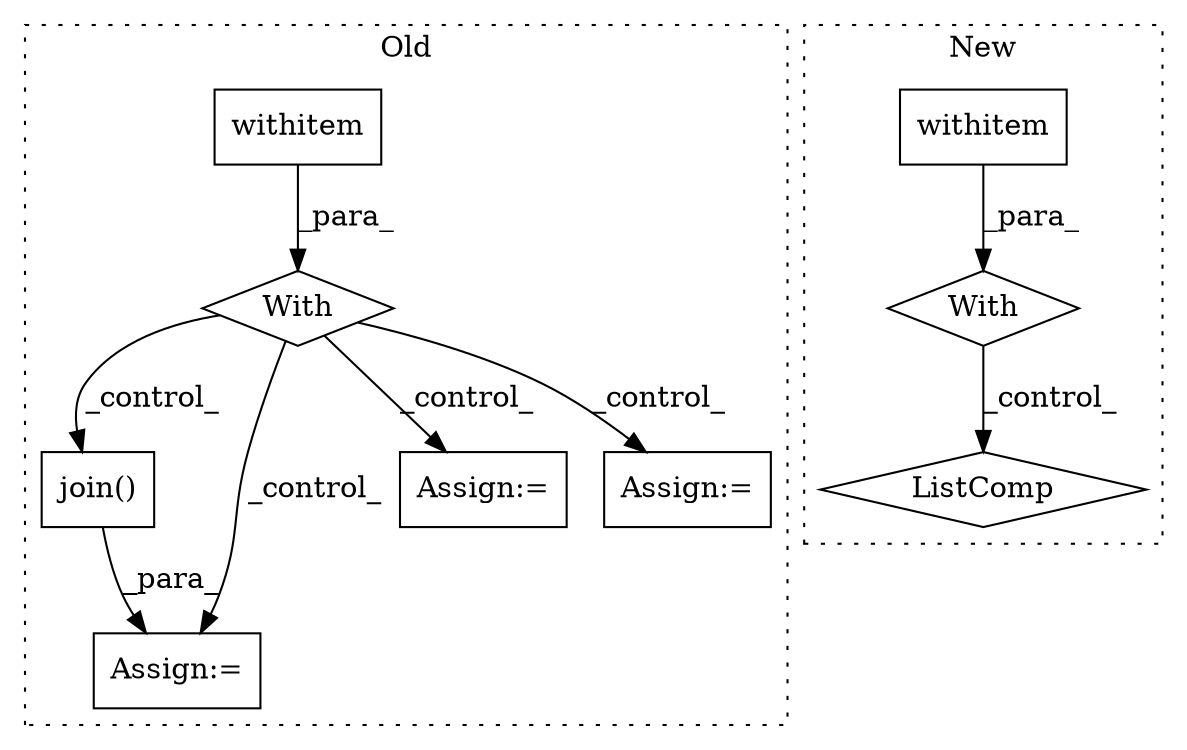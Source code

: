 digraph G {
subgraph cluster0 {
1 [label="join()" a="75" s="8384,8419" l="21,80" shape="box"];
4 [label="Assign:=" a="68" s="8380" l="4" shape="box"];
5 [label="With" a="39" s="6304,6321" l="5,39" shape="diamond"];
6 [label="withitem" a="49" s="6309" l="12" shape="box"];
7 [label="Assign:=" a="68" s="8253" l="4" shape="box"];
8 [label="Assign:=" a="68" s="8083" l="4" shape="box"];
label = "Old";
style="dotted";
}
subgraph cluster1 {
2 [label="With" a="39" s="6168,6178" l="5,52" shape="diamond"];
3 [label="withitem" a="49" s="6173" l="5" shape="box"];
9 [label="ListComp" a="106" s="8133" l="87" shape="diamond"];
label = "New";
style="dotted";
}
1 -> 4 [label="_para_"];
2 -> 9 [label="_control_"];
3 -> 2 [label="_para_"];
5 -> 4 [label="_control_"];
5 -> 1 [label="_control_"];
5 -> 8 [label="_control_"];
5 -> 7 [label="_control_"];
6 -> 5 [label="_para_"];
}